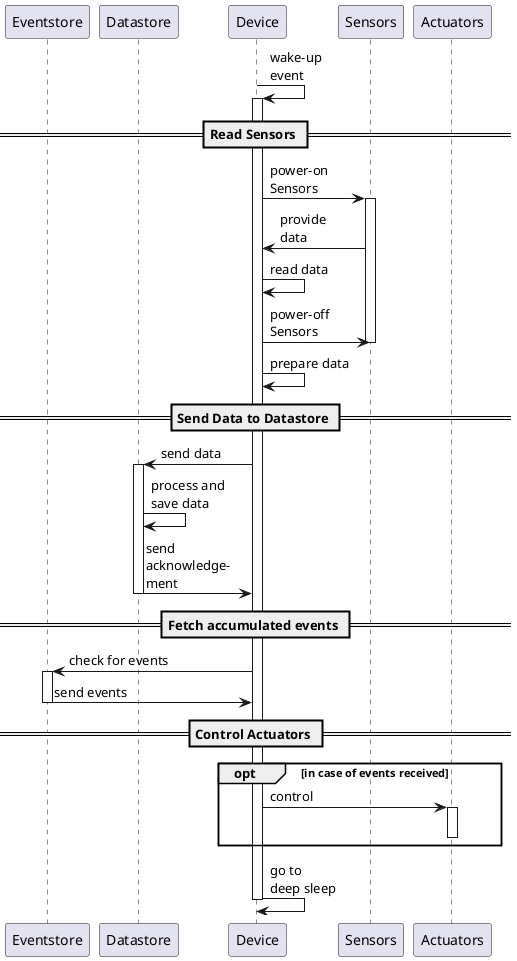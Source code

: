@startuml
skinparam componentStyle uml2

participant "Eventstore"
participant "Datastore"
participant "Device"
participant "Sensors"
participant "Actuators"

Device -> Device: wake-up\nevent
Activate Device

== Read Sensors ==

Device -> Sensors: power-on\nSensors
Activate Sensors
Sensors -> Device: provide\ndata
Device -> Device: read data
Device -> Sensors: power-off\nSensors
Deactivate Sensors

Device -> Device: prepare data

== Send Data to Datastore ==

Device -> Datastore: send data

Activate Datastore
Datastore -> Datastore: process and\nsave data
Datastore -> Device: send\nacknowledge-\nment
Deactivate Datastore

== Fetch accumulated events ==

Device -> Eventstore: check for events
Activate Eventstore
Eventstore -> Device: send events
Deactivate Eventstore

== Control Actuators ==

opt in case of events received
    
    Device -> Actuators: control
    Activate Actuators
    Deactivate Actuators

end

Device -> Device: go to\ndeep sleep
Deactivate Device

@enduml